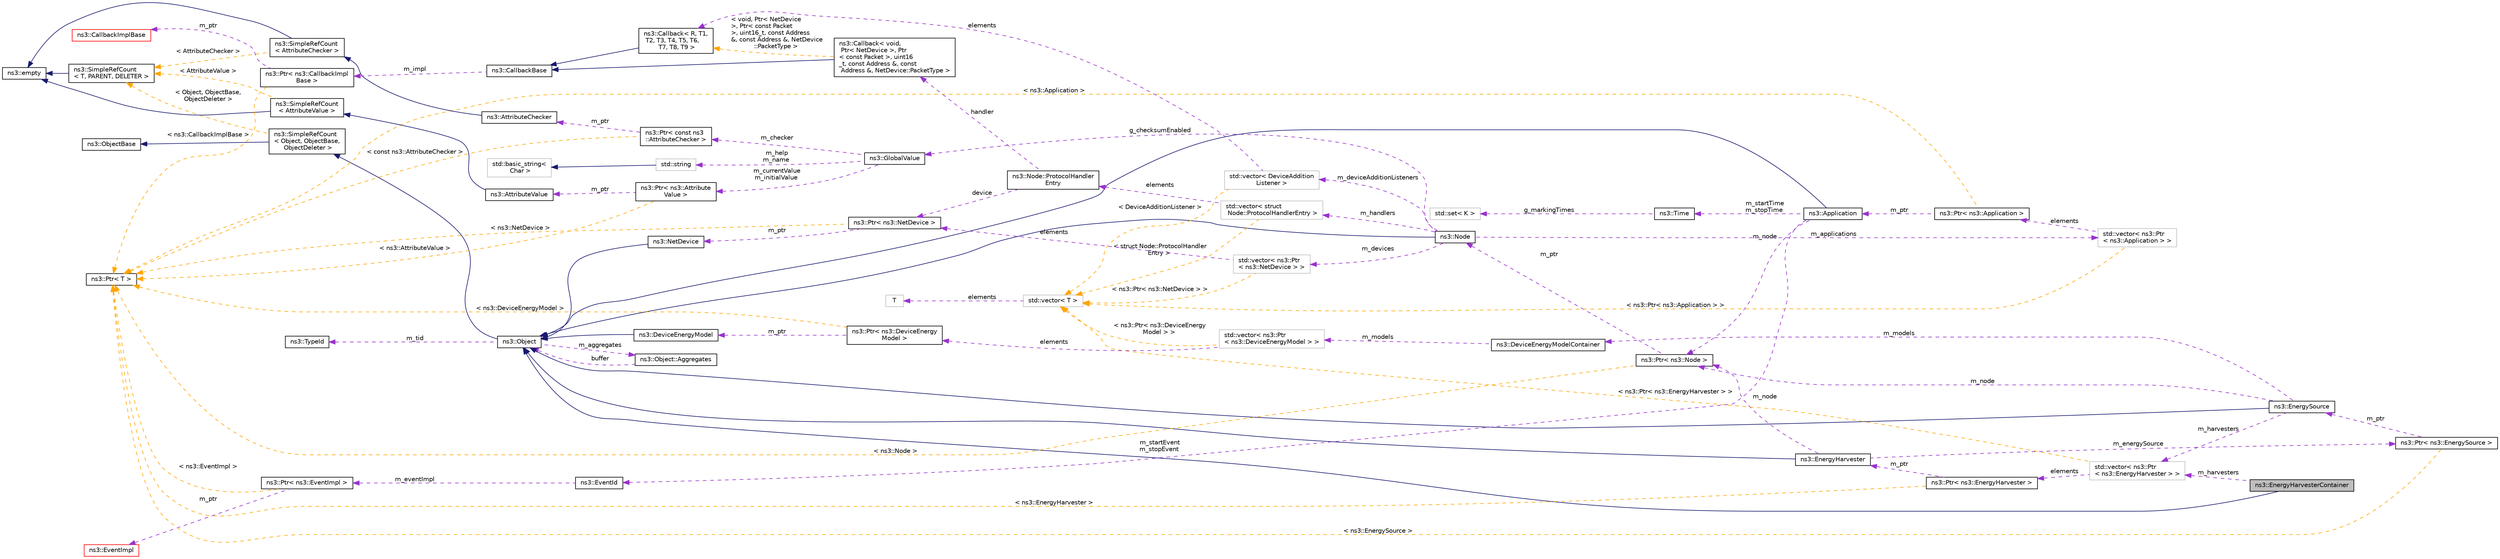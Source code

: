 digraph "ns3::EnergyHarvesterContainer"
{
 // LATEX_PDF_SIZE
  edge [fontname="Helvetica",fontsize="10",labelfontname="Helvetica",labelfontsize="10"];
  node [fontname="Helvetica",fontsize="10",shape=record];
  rankdir="LR";
  Node1 [label="ns3::EnergyHarvesterContainer",height=0.2,width=0.4,color="black", fillcolor="grey75", style="filled", fontcolor="black",tooltip="Holds a vector of ns3::EnergyHarvester pointers."];
  Node2 -> Node1 [dir="back",color="midnightblue",fontsize="10",style="solid",fontname="Helvetica"];
  Node2 [label="ns3::Object",height=0.2,width=0.4,color="black", fillcolor="white", style="filled",URL="$classns3_1_1_object.html",tooltip="A base class which provides memory management and object aggregation."];
  Node3 -> Node2 [dir="back",color="midnightblue",fontsize="10",style="solid",fontname="Helvetica"];
  Node3 [label="ns3::SimpleRefCount\l\< Object, ObjectBase,\l ObjectDeleter \>",height=0.2,width=0.4,color="black", fillcolor="white", style="filled",URL="$classns3_1_1_simple_ref_count.html",tooltip=" "];
  Node4 -> Node3 [dir="back",color="midnightblue",fontsize="10",style="solid",fontname="Helvetica"];
  Node4 [label="ns3::ObjectBase",height=0.2,width=0.4,color="black", fillcolor="white", style="filled",URL="$classns3_1_1_object_base.html",tooltip="Anchor the ns-3 type and attribute system."];
  Node5 -> Node3 [dir="back",color="orange",fontsize="10",style="dashed",label=" \< Object, ObjectBase,\l ObjectDeleter \>" ,fontname="Helvetica"];
  Node5 [label="ns3::SimpleRefCount\l\< T, PARENT, DELETER \>",height=0.2,width=0.4,color="black", fillcolor="white", style="filled",URL="$classns3_1_1_simple_ref_count.html",tooltip="A template-based reference counting class."];
  Node6 -> Node5 [dir="back",color="midnightblue",fontsize="10",style="solid",fontname="Helvetica"];
  Node6 [label="ns3::empty",height=0.2,width=0.4,color="black", fillcolor="white", style="filled",URL="$classns3_1_1empty.html",tooltip="make Callback use a separate empty type"];
  Node7 -> Node2 [dir="back",color="darkorchid3",fontsize="10",style="dashed",label=" m_tid" ,fontname="Helvetica"];
  Node7 [label="ns3::TypeId",height=0.2,width=0.4,color="black", fillcolor="white", style="filled",URL="$classns3_1_1_type_id.html",tooltip="a unique identifier for an interface."];
  Node8 -> Node2 [dir="back",color="darkorchid3",fontsize="10",style="dashed",label=" m_aggregates" ,fontname="Helvetica"];
  Node8 [label="ns3::Object::Aggregates",height=0.2,width=0.4,color="black", fillcolor="white", style="filled",URL="$structns3_1_1_object_1_1_aggregates.html",tooltip="The list of Objects aggregated to this one."];
  Node2 -> Node8 [dir="back",color="darkorchid3",fontsize="10",style="dashed",label=" buffer" ,fontname="Helvetica"];
  Node9 -> Node1 [dir="back",color="darkorchid3",fontsize="10",style="dashed",label=" m_harvesters" ,fontname="Helvetica"];
  Node9 [label="std::vector\< ns3::Ptr\l\< ns3::EnergyHarvester \> \>",height=0.2,width=0.4,color="grey75", fillcolor="white", style="filled",tooltip=" "];
  Node10 -> Node9 [dir="back",color="darkorchid3",fontsize="10",style="dashed",label=" elements" ,fontname="Helvetica"];
  Node10 [label="ns3::Ptr\< ns3::EnergyHarvester \>",height=0.2,width=0.4,color="black", fillcolor="white", style="filled",URL="$classns3_1_1_ptr.html",tooltip=" "];
  Node11 -> Node10 [dir="back",color="darkorchid3",fontsize="10",style="dashed",label=" m_ptr" ,fontname="Helvetica"];
  Node11 [label="ns3::EnergyHarvester",height=0.2,width=0.4,color="black", fillcolor="white", style="filled",URL="$classns3_1_1_energy_harvester.html",tooltip="Energy harvester base class."];
  Node2 -> Node11 [dir="back",color="midnightblue",fontsize="10",style="solid",fontname="Helvetica"];
  Node12 -> Node11 [dir="back",color="darkorchid3",fontsize="10",style="dashed",label=" m_node" ,fontname="Helvetica"];
  Node12 [label="ns3::Ptr\< ns3::Node \>",height=0.2,width=0.4,color="black", fillcolor="white", style="filled",URL="$classns3_1_1_ptr.html",tooltip=" "];
  Node13 -> Node12 [dir="back",color="darkorchid3",fontsize="10",style="dashed",label=" m_ptr" ,fontname="Helvetica"];
  Node13 [label="ns3::Node",height=0.2,width=0.4,color="black", fillcolor="white", style="filled",URL="$classns3_1_1_node.html",tooltip="A network Node."];
  Node2 -> Node13 [dir="back",color="midnightblue",fontsize="10",style="solid",fontname="Helvetica"];
  Node14 -> Node13 [dir="back",color="darkorchid3",fontsize="10",style="dashed",label=" m_applications" ,fontname="Helvetica"];
  Node14 [label="std::vector\< ns3::Ptr\l\< ns3::Application \> \>",height=0.2,width=0.4,color="grey75", fillcolor="white", style="filled",tooltip=" "];
  Node15 -> Node14 [dir="back",color="darkorchid3",fontsize="10",style="dashed",label=" elements" ,fontname="Helvetica"];
  Node15 [label="ns3::Ptr\< ns3::Application \>",height=0.2,width=0.4,color="black", fillcolor="white", style="filled",URL="$classns3_1_1_ptr.html",tooltip=" "];
  Node16 -> Node15 [dir="back",color="darkorchid3",fontsize="10",style="dashed",label=" m_ptr" ,fontname="Helvetica"];
  Node16 [label="ns3::Application",height=0.2,width=0.4,color="black", fillcolor="white", style="filled",URL="$classns3_1_1_application.html",tooltip="The base class for all ns3 applications."];
  Node2 -> Node16 [dir="back",color="midnightblue",fontsize="10",style="solid",fontname="Helvetica"];
  Node17 -> Node16 [dir="back",color="darkorchid3",fontsize="10",style="dashed",label=" m_startEvent\nm_stopEvent" ,fontname="Helvetica"];
  Node17 [label="ns3::EventId",height=0.2,width=0.4,color="black", fillcolor="white", style="filled",URL="$classns3_1_1_event_id.html",tooltip="An identifier for simulation events."];
  Node18 -> Node17 [dir="back",color="darkorchid3",fontsize="10",style="dashed",label=" m_eventImpl" ,fontname="Helvetica"];
  Node18 [label="ns3::Ptr\< ns3::EventImpl \>",height=0.2,width=0.4,color="black", fillcolor="white", style="filled",URL="$classns3_1_1_ptr.html",tooltip=" "];
  Node19 -> Node18 [dir="back",color="darkorchid3",fontsize="10",style="dashed",label=" m_ptr" ,fontname="Helvetica"];
  Node19 [label="ns3::EventImpl",height=0.2,width=0.4,color="red", fillcolor="white", style="filled",URL="$classns3_1_1_event_impl.html",tooltip="A simulation event."];
  Node21 -> Node18 [dir="back",color="orange",fontsize="10",style="dashed",label=" \< ns3::EventImpl \>" ,fontname="Helvetica"];
  Node21 [label="ns3::Ptr\< T \>",height=0.2,width=0.4,color="black", fillcolor="white", style="filled",URL="$classns3_1_1_ptr.html",tooltip="Smart pointer class similar to boost::intrusive_ptr."];
  Node12 -> Node16 [dir="back",color="darkorchid3",fontsize="10",style="dashed",label=" m_node" ,fontname="Helvetica"];
  Node22 -> Node16 [dir="back",color="darkorchid3",fontsize="10",style="dashed",label=" m_startTime\nm_stopTime" ,fontname="Helvetica"];
  Node22 [label="ns3::Time",height=0.2,width=0.4,color="black", fillcolor="white", style="filled",URL="$classns3_1_1_time.html",tooltip="Simulation virtual time values and global simulation resolution."];
  Node23 -> Node22 [dir="back",color="darkorchid3",fontsize="10",style="dashed",label=" g_markingTimes" ,fontname="Helvetica"];
  Node23 [label="std::set\< K \>",height=0.2,width=0.4,color="grey75", fillcolor="white", style="filled",tooltip=" "];
  Node21 -> Node15 [dir="back",color="orange",fontsize="10",style="dashed",label=" \< ns3::Application \>" ,fontname="Helvetica"];
  Node25 -> Node14 [dir="back",color="orange",fontsize="10",style="dashed",label=" \< ns3::Ptr\< ns3::Application \> \>" ,fontname="Helvetica"];
  Node25 [label="std::vector\< T \>",height=0.2,width=0.4,color="grey75", fillcolor="white", style="filled",tooltip=" "];
  Node26 -> Node25 [dir="back",color="darkorchid3",fontsize="10",style="dashed",label=" elements" ,fontname="Helvetica"];
  Node26 [label="T",height=0.2,width=0.4,color="grey75", fillcolor="white", style="filled",tooltip=" "];
  Node27 -> Node13 [dir="back",color="darkorchid3",fontsize="10",style="dashed",label=" m_devices" ,fontname="Helvetica"];
  Node27 [label="std::vector\< ns3::Ptr\l\< ns3::NetDevice \> \>",height=0.2,width=0.4,color="grey75", fillcolor="white", style="filled",tooltip=" "];
  Node28 -> Node27 [dir="back",color="darkorchid3",fontsize="10",style="dashed",label=" elements" ,fontname="Helvetica"];
  Node28 [label="ns3::Ptr\< ns3::NetDevice \>",height=0.2,width=0.4,color="black", fillcolor="white", style="filled",URL="$classns3_1_1_ptr.html",tooltip=" "];
  Node29 -> Node28 [dir="back",color="darkorchid3",fontsize="10",style="dashed",label=" m_ptr" ,fontname="Helvetica"];
  Node29 [label="ns3::NetDevice",height=0.2,width=0.4,color="black", fillcolor="white", style="filled",URL="$classns3_1_1_net_device.html",tooltip="Network layer to device interface."];
  Node2 -> Node29 [dir="back",color="midnightblue",fontsize="10",style="solid",fontname="Helvetica"];
  Node21 -> Node28 [dir="back",color="orange",fontsize="10",style="dashed",label=" \< ns3::NetDevice \>" ,fontname="Helvetica"];
  Node25 -> Node27 [dir="back",color="orange",fontsize="10",style="dashed",label=" \< ns3::Ptr\< ns3::NetDevice \> \>" ,fontname="Helvetica"];
  Node30 -> Node13 [dir="back",color="darkorchid3",fontsize="10",style="dashed",label=" g_checksumEnabled" ,fontname="Helvetica"];
  Node30 [label="ns3::GlobalValue",height=0.2,width=0.4,color="black", fillcolor="white", style="filled",URL="$classns3_1_1_global_value.html",tooltip="Hold a so-called 'global value'."];
  Node31 -> Node30 [dir="back",color="darkorchid3",fontsize="10",style="dashed",label=" m_currentValue\nm_initialValue" ,fontname="Helvetica"];
  Node31 [label="ns3::Ptr\< ns3::Attribute\lValue \>",height=0.2,width=0.4,color="black", fillcolor="white", style="filled",URL="$classns3_1_1_ptr.html",tooltip=" "];
  Node32 -> Node31 [dir="back",color="darkorchid3",fontsize="10",style="dashed",label=" m_ptr" ,fontname="Helvetica"];
  Node32 [label="ns3::AttributeValue",height=0.2,width=0.4,color="black", fillcolor="white", style="filled",URL="$classns3_1_1_attribute_value.html",tooltip="Hold a value for an Attribute."];
  Node33 -> Node32 [dir="back",color="midnightblue",fontsize="10",style="solid",fontname="Helvetica"];
  Node33 [label="ns3::SimpleRefCount\l\< AttributeValue \>",height=0.2,width=0.4,color="black", fillcolor="white", style="filled",URL="$classns3_1_1_simple_ref_count.html",tooltip=" "];
  Node6 -> Node33 [dir="back",color="midnightblue",fontsize="10",style="solid",fontname="Helvetica"];
  Node5 -> Node33 [dir="back",color="orange",fontsize="10",style="dashed",label=" \< AttributeValue \>" ,fontname="Helvetica"];
  Node21 -> Node31 [dir="back",color="orange",fontsize="10",style="dashed",label=" \< ns3::AttributeValue \>" ,fontname="Helvetica"];
  Node34 -> Node30 [dir="back",color="darkorchid3",fontsize="10",style="dashed",label=" m_help\nm_name" ,fontname="Helvetica"];
  Node34 [label="std::string",height=0.2,width=0.4,color="grey75", fillcolor="white", style="filled",tooltip=" "];
  Node35 -> Node34 [dir="back",color="midnightblue",fontsize="10",style="solid",fontname="Helvetica"];
  Node35 [label="std::basic_string\<\l Char \>",height=0.2,width=0.4,color="grey75", fillcolor="white", style="filled",tooltip=" "];
  Node36 -> Node30 [dir="back",color="darkorchid3",fontsize="10",style="dashed",label=" m_checker" ,fontname="Helvetica"];
  Node36 [label="ns3::Ptr\< const ns3\l::AttributeChecker \>",height=0.2,width=0.4,color="black", fillcolor="white", style="filled",URL="$classns3_1_1_ptr.html",tooltip=" "];
  Node37 -> Node36 [dir="back",color="darkorchid3",fontsize="10",style="dashed",label=" m_ptr" ,fontname="Helvetica"];
  Node37 [label="ns3::AttributeChecker",height=0.2,width=0.4,color="black", fillcolor="white", style="filled",URL="$classns3_1_1_attribute_checker.html",tooltip="Represent the type of an attribute."];
  Node38 -> Node37 [dir="back",color="midnightblue",fontsize="10",style="solid",fontname="Helvetica"];
  Node38 [label="ns3::SimpleRefCount\l\< AttributeChecker \>",height=0.2,width=0.4,color="black", fillcolor="white", style="filled",URL="$classns3_1_1_simple_ref_count.html",tooltip=" "];
  Node6 -> Node38 [dir="back",color="midnightblue",fontsize="10",style="solid",fontname="Helvetica"];
  Node5 -> Node38 [dir="back",color="orange",fontsize="10",style="dashed",label=" \< AttributeChecker \>" ,fontname="Helvetica"];
  Node21 -> Node36 [dir="back",color="orange",fontsize="10",style="dashed",label=" \< const ns3::AttributeChecker \>" ,fontname="Helvetica"];
  Node39 -> Node13 [dir="back",color="darkorchid3",fontsize="10",style="dashed",label=" m_handlers" ,fontname="Helvetica"];
  Node39 [label="std::vector\< struct\l Node::ProtocolHandlerEntry \>",height=0.2,width=0.4,color="grey75", fillcolor="white", style="filled",tooltip=" "];
  Node40 -> Node39 [dir="back",color="darkorchid3",fontsize="10",style="dashed",label=" elements" ,fontname="Helvetica"];
  Node40 [label="ns3::Node::ProtocolHandler\lEntry",height=0.2,width=0.4,color="black", fillcolor="white", style="filled",URL="$structns3_1_1_node_1_1_protocol_handler_entry.html",tooltip="Protocol handler entry."];
  Node41 -> Node40 [dir="back",color="darkorchid3",fontsize="10",style="dashed",label=" handler" ,fontname="Helvetica"];
  Node41 [label="ns3::Callback\< void,\l Ptr\< NetDevice \>, Ptr\l\< const Packet \>, uint16\l_t, const Address &, const\l Address &, NetDevice::PacketType \>",height=0.2,width=0.4,color="black", fillcolor="white", style="filled",URL="$classns3_1_1_callback.html",tooltip=" "];
  Node42 -> Node41 [dir="back",color="midnightblue",fontsize="10",style="solid",fontname="Helvetica"];
  Node42 [label="ns3::CallbackBase",height=0.2,width=0.4,color="black", fillcolor="white", style="filled",URL="$classns3_1_1_callback_base.html",tooltip="Base class for Callback class."];
  Node43 -> Node42 [dir="back",color="darkorchid3",fontsize="10",style="dashed",label=" m_impl" ,fontname="Helvetica"];
  Node43 [label="ns3::Ptr\< ns3::CallbackImpl\lBase \>",height=0.2,width=0.4,color="black", fillcolor="white", style="filled",URL="$classns3_1_1_ptr.html",tooltip=" "];
  Node44 -> Node43 [dir="back",color="darkorchid3",fontsize="10",style="dashed",label=" m_ptr" ,fontname="Helvetica"];
  Node44 [label="ns3::CallbackImplBase",height=0.2,width=0.4,color="red", fillcolor="white", style="filled",URL="$classns3_1_1_callback_impl_base.html",tooltip="Abstract base class for CallbackImpl Provides reference counting and equality test."];
  Node21 -> Node43 [dir="back",color="orange",fontsize="10",style="dashed",label=" \< ns3::CallbackImplBase \>" ,fontname="Helvetica"];
  Node46 -> Node41 [dir="back",color="orange",fontsize="10",style="dashed",label=" \< void, Ptr\< NetDevice\l \>, Ptr\< const Packet\l \>, uint16_t, const Address\l &, const Address &, NetDevice\l::PacketType \>" ,fontname="Helvetica"];
  Node46 [label="ns3::Callback\< R, T1,\l T2, T3, T4, T5, T6,\l T7, T8, T9 \>",height=0.2,width=0.4,color="black", fillcolor="white", style="filled",URL="$classns3_1_1_callback.html",tooltip="Callback template class."];
  Node42 -> Node46 [dir="back",color="midnightblue",fontsize="10",style="solid",fontname="Helvetica"];
  Node28 -> Node40 [dir="back",color="darkorchid3",fontsize="10",style="dashed",label=" device" ,fontname="Helvetica"];
  Node25 -> Node39 [dir="back",color="orange",fontsize="10",style="dashed",label=" \< struct Node::ProtocolHandler\lEntry \>" ,fontname="Helvetica"];
  Node47 -> Node13 [dir="back",color="darkorchid3",fontsize="10",style="dashed",label=" m_deviceAdditionListeners" ,fontname="Helvetica"];
  Node47 [label="std::vector\< DeviceAddition\lListener \>",height=0.2,width=0.4,color="grey75", fillcolor="white", style="filled",tooltip=" "];
  Node46 -> Node47 [dir="back",color="darkorchid3",fontsize="10",style="dashed",label=" elements" ,fontname="Helvetica"];
  Node25 -> Node47 [dir="back",color="orange",fontsize="10",style="dashed",label=" \< DeviceAdditionListener \>" ,fontname="Helvetica"];
  Node21 -> Node12 [dir="back",color="orange",fontsize="10",style="dashed",label=" \< ns3::Node \>" ,fontname="Helvetica"];
  Node48 -> Node11 [dir="back",color="darkorchid3",fontsize="10",style="dashed",label=" m_energySource" ,fontname="Helvetica"];
  Node48 [label="ns3::Ptr\< ns3::EnergySource \>",height=0.2,width=0.4,color="black", fillcolor="white", style="filled",URL="$classns3_1_1_ptr.html",tooltip=" "];
  Node49 -> Node48 [dir="back",color="darkorchid3",fontsize="10",style="dashed",label=" m_ptr" ,fontname="Helvetica"];
  Node49 [label="ns3::EnergySource",height=0.2,width=0.4,color="black", fillcolor="white", style="filled",URL="$classns3_1_1_energy_source.html",tooltip="Introspection did not find any typical Config paths."];
  Node2 -> Node49 [dir="back",color="midnightblue",fontsize="10",style="solid",fontname="Helvetica"];
  Node12 -> Node49 [dir="back",color="darkorchid3",fontsize="10",style="dashed",label=" m_node" ,fontname="Helvetica"];
  Node9 -> Node49 [dir="back",color="darkorchid3",fontsize="10",style="dashed",label=" m_harvesters" ,fontname="Helvetica"];
  Node50 -> Node49 [dir="back",color="darkorchid3",fontsize="10",style="dashed",label=" m_models" ,fontname="Helvetica"];
  Node50 [label="ns3::DeviceEnergyModelContainer",height=0.2,width=0.4,color="black", fillcolor="white", style="filled",URL="$classns3_1_1_device_energy_model_container.html",tooltip="Holds a vector of ns3::DeviceEnergyModel pointers."];
  Node51 -> Node50 [dir="back",color="darkorchid3",fontsize="10",style="dashed",label=" m_models" ,fontname="Helvetica"];
  Node51 [label="std::vector\< ns3::Ptr\l\< ns3::DeviceEnergyModel \> \>",height=0.2,width=0.4,color="grey75", fillcolor="white", style="filled",tooltip=" "];
  Node52 -> Node51 [dir="back",color="darkorchid3",fontsize="10",style="dashed",label=" elements" ,fontname="Helvetica"];
  Node52 [label="ns3::Ptr\< ns3::DeviceEnergy\lModel \>",height=0.2,width=0.4,color="black", fillcolor="white", style="filled",URL="$classns3_1_1_ptr.html",tooltip=" "];
  Node53 -> Node52 [dir="back",color="darkorchid3",fontsize="10",style="dashed",label=" m_ptr" ,fontname="Helvetica"];
  Node53 [label="ns3::DeviceEnergyModel",height=0.2,width=0.4,color="black", fillcolor="white", style="filled",URL="$classns3_1_1_device_energy_model.html",tooltip="Base class for device energy models."];
  Node2 -> Node53 [dir="back",color="midnightblue",fontsize="10",style="solid",fontname="Helvetica"];
  Node21 -> Node52 [dir="back",color="orange",fontsize="10",style="dashed",label=" \< ns3::DeviceEnergyModel \>" ,fontname="Helvetica"];
  Node25 -> Node51 [dir="back",color="orange",fontsize="10",style="dashed",label=" \< ns3::Ptr\< ns3::DeviceEnergy\lModel \> \>" ,fontname="Helvetica"];
  Node21 -> Node48 [dir="back",color="orange",fontsize="10",style="dashed",label=" \< ns3::EnergySource \>" ,fontname="Helvetica"];
  Node21 -> Node10 [dir="back",color="orange",fontsize="10",style="dashed",label=" \< ns3::EnergyHarvester \>" ,fontname="Helvetica"];
  Node25 -> Node9 [dir="back",color="orange",fontsize="10",style="dashed",label=" \< ns3::Ptr\< ns3::EnergyHarvester \> \>" ,fontname="Helvetica"];
}
